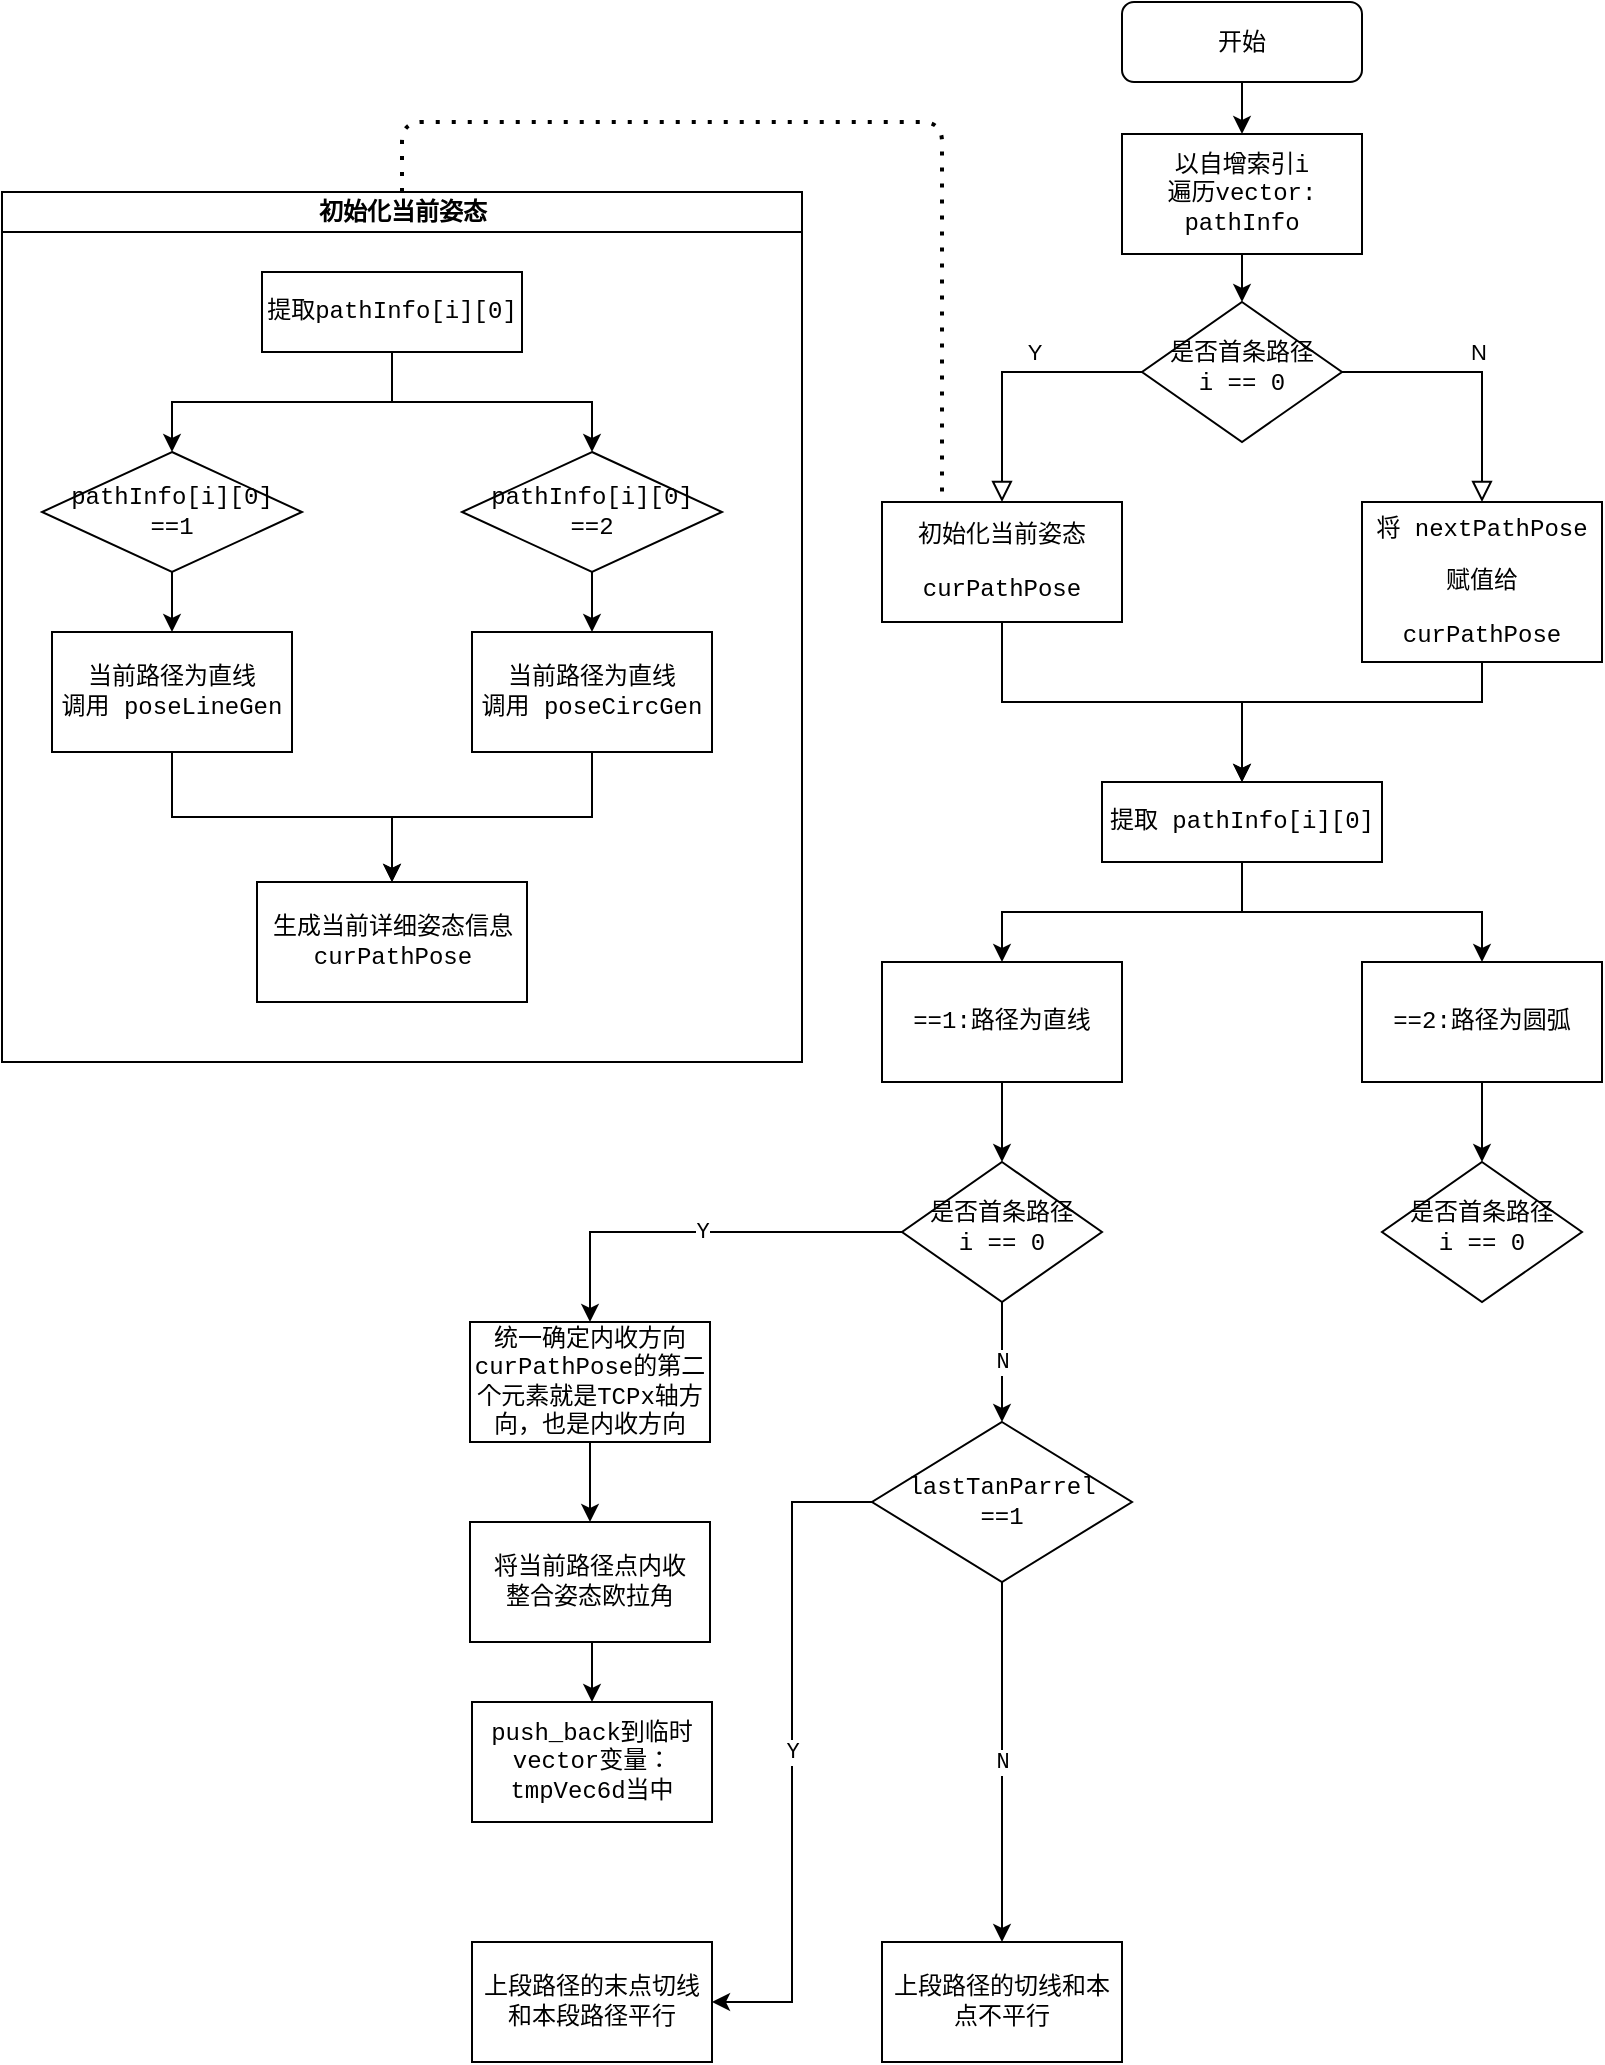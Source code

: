 <mxfile version="13.6.3" type="github">
  <diagram id="C5RBs43oDa-KdzZeNtuy" name="Page-1">
    <mxGraphModel dx="1609" dy="469" grid="1" gridSize="10" guides="1" tooltips="1" connect="1" arrows="1" fold="1" page="1" pageScale="1" pageWidth="827" pageHeight="1169" math="0" shadow="0">
      <root>
        <mxCell id="WIyWlLk6GJQsqaUBKTNV-0" />
        <mxCell id="WIyWlLk6GJQsqaUBKTNV-1" parent="WIyWlLk6GJQsqaUBKTNV-0" />
        <mxCell id="rkQjQ697C5nL5J8eR8qa-7" style="edgeStyle=orthogonalEdgeStyle;rounded=0;orthogonalLoop=1;jettySize=auto;html=1;exitX=0.5;exitY=1;exitDx=0;exitDy=0;entryX=0.5;entryY=0;entryDx=0;entryDy=0;" edge="1" parent="WIyWlLk6GJQsqaUBKTNV-1" source="WIyWlLk6GJQsqaUBKTNV-3" target="rkQjQ697C5nL5J8eR8qa-6">
          <mxGeometry relative="1" as="geometry" />
        </mxCell>
        <mxCell id="WIyWlLk6GJQsqaUBKTNV-3" value="开始" style="rounded=1;whiteSpace=wrap;html=1;fontSize=12;glass=0;strokeWidth=1;shadow=0;" parent="WIyWlLk6GJQsqaUBKTNV-1" vertex="1">
          <mxGeometry x="220" y="10" width="120" height="40" as="geometry" />
        </mxCell>
        <mxCell id="WIyWlLk6GJQsqaUBKTNV-4" value="Y" style="rounded=0;html=1;jettySize=auto;orthogonalLoop=1;fontSize=11;endArrow=block;endFill=0;endSize=8;strokeWidth=1;shadow=0;labelBackgroundColor=none;edgeStyle=orthogonalEdgeStyle;entryX=0.5;entryY=0;entryDx=0;entryDy=0;" parent="WIyWlLk6GJQsqaUBKTNV-1" source="WIyWlLk6GJQsqaUBKTNV-6" target="rkQjQ697C5nL5J8eR8qa-0" edge="1">
          <mxGeometry x="-0.2" y="-10" relative="1" as="geometry">
            <mxPoint as="offset" />
            <mxPoint x="180" y="160" as="targetPoint" />
          </mxGeometry>
        </mxCell>
        <mxCell id="WIyWlLk6GJQsqaUBKTNV-5" value="N" style="edgeStyle=orthogonalEdgeStyle;rounded=0;html=1;jettySize=auto;orthogonalLoop=1;fontSize=11;endArrow=block;endFill=0;endSize=8;strokeWidth=1;shadow=0;labelBackgroundColor=none;entryX=0.5;entryY=0;entryDx=0;entryDy=0;" parent="WIyWlLk6GJQsqaUBKTNV-1" source="WIyWlLk6GJQsqaUBKTNV-6" target="rkQjQ697C5nL5J8eR8qa-26" edge="1">
          <mxGeometry y="10" relative="1" as="geometry">
            <mxPoint as="offset" />
            <mxPoint x="410" y="200" as="targetPoint" />
          </mxGeometry>
        </mxCell>
        <mxCell id="WIyWlLk6GJQsqaUBKTNV-6" value="是否首条路径&lt;br&gt;i == 0" style="rhombus;whiteSpace=wrap;html=1;shadow=0;fontFamily=Courier New;fontSize=12;align=center;strokeWidth=1;spacing=6;spacingTop=-4;" parent="WIyWlLk6GJQsqaUBKTNV-1" vertex="1">
          <mxGeometry x="230" y="160" width="100" height="70" as="geometry" />
        </mxCell>
        <mxCell id="rkQjQ697C5nL5J8eR8qa-28" style="edgeStyle=orthogonalEdgeStyle;rounded=0;orthogonalLoop=1;jettySize=auto;html=1;exitX=0.5;exitY=1;exitDx=0;exitDy=0;entryX=0.5;entryY=0;entryDx=0;entryDy=0;fontFamily=Courier New;" edge="1" parent="WIyWlLk6GJQsqaUBKTNV-1" source="rkQjQ697C5nL5J8eR8qa-0" target="rkQjQ697C5nL5J8eR8qa-30">
          <mxGeometry relative="1" as="geometry">
            <mxPoint x="280" y="400" as="targetPoint" />
          </mxGeometry>
        </mxCell>
        <mxCell id="rkQjQ697C5nL5J8eR8qa-0" value="&lt;p&gt;初始化当前姿态&lt;/p&gt;&lt;p&gt;curPathPose&lt;/p&gt;" style="rounded=0;whiteSpace=wrap;html=1;fontFamily=Courier New;" vertex="1" parent="WIyWlLk6GJQsqaUBKTNV-1">
          <mxGeometry x="100" y="260" width="120" height="60" as="geometry" />
        </mxCell>
        <mxCell id="rkQjQ697C5nL5J8eR8qa-1" value="初始化当前姿态" style="swimlane;html=1;startSize=20;horizontal=1;containerType=tree;" vertex="1" parent="WIyWlLk6GJQsqaUBKTNV-1">
          <mxGeometry x="-340" y="105" width="400" height="435" as="geometry">
            <mxRectangle x="-340" y="100" width="120" height="20" as="alternateBounds" />
          </mxGeometry>
        </mxCell>
        <mxCell id="rkQjQ697C5nL5J8eR8qa-11" style="edgeStyle=orthogonalEdgeStyle;rounded=0;orthogonalLoop=1;jettySize=auto;html=1;entryX=0.5;entryY=0;entryDx=0;entryDy=0;fontFamily=Courier New;exitX=0.5;exitY=1;exitDx=0;exitDy=0;" edge="1" parent="rkQjQ697C5nL5J8eR8qa-1" source="rkQjQ697C5nL5J8eR8qa-3" target="rkQjQ697C5nL5J8eR8qa-9">
          <mxGeometry relative="1" as="geometry">
            <mxPoint x="195" y="120" as="sourcePoint" />
          </mxGeometry>
        </mxCell>
        <mxCell id="rkQjQ697C5nL5J8eR8qa-12" style="edgeStyle=orthogonalEdgeStyle;rounded=0;orthogonalLoop=1;jettySize=auto;html=1;exitX=0.5;exitY=1;exitDx=0;exitDy=0;entryX=0.5;entryY=0;entryDx=0;entryDy=0;fontFamily=Courier New;" edge="1" parent="rkQjQ697C5nL5J8eR8qa-1" source="rkQjQ697C5nL5J8eR8qa-3" target="rkQjQ697C5nL5J8eR8qa-10">
          <mxGeometry relative="1" as="geometry" />
        </mxCell>
        <mxCell id="rkQjQ697C5nL5J8eR8qa-3" value="提取pathInfo[i][0]" style="whiteSpace=wrap;html=1;treeFolding=1;treeMoving=1;newEdgeStyle={&quot;edgeStyle&quot;:&quot;elbowEdgeStyle&quot;,&quot;startArrow&quot;:&quot;none&quot;,&quot;endArrow&quot;:&quot;none&quot;};fontFamily=Courier New;" vertex="1" parent="rkQjQ697C5nL5J8eR8qa-1">
          <mxGeometry x="130" y="40" width="130" height="40" as="geometry" />
        </mxCell>
        <mxCell id="rkQjQ697C5nL5J8eR8qa-9" value="pathInfo[i][0]&lt;br&gt;==1" style="rhombus;whiteSpace=wrap;html=1;fontFamily=Courier New;" vertex="1" parent="rkQjQ697C5nL5J8eR8qa-1">
          <mxGeometry x="20" y="130" width="130" height="60" as="geometry" />
        </mxCell>
        <mxCell id="rkQjQ697C5nL5J8eR8qa-22" style="edgeStyle=orthogonalEdgeStyle;rounded=0;orthogonalLoop=1;jettySize=auto;html=1;exitX=0.5;exitY=1;exitDx=0;exitDy=0;entryX=0.5;entryY=0;entryDx=0;entryDy=0;fontFamily=Courier New;" edge="1" parent="rkQjQ697C5nL5J8eR8qa-1" source="rkQjQ697C5nL5J8eR8qa-10" target="rkQjQ697C5nL5J8eR8qa-15">
          <mxGeometry relative="1" as="geometry" />
        </mxCell>
        <mxCell id="rkQjQ697C5nL5J8eR8qa-10" value="pathInfo[i][0]&lt;br&gt;==2" style="rhombus;whiteSpace=wrap;html=1;fontFamily=Courier New;" vertex="1" parent="rkQjQ697C5nL5J8eR8qa-1">
          <mxGeometry x="230" y="130" width="130" height="60" as="geometry" />
        </mxCell>
        <mxCell id="rkQjQ697C5nL5J8eR8qa-24" style="edgeStyle=orthogonalEdgeStyle;rounded=0;orthogonalLoop=1;jettySize=auto;html=1;exitX=0.5;exitY=1;exitDx=0;exitDy=0;entryX=0.5;entryY=0;entryDx=0;entryDy=0;fontFamily=Courier New;" edge="1" parent="rkQjQ697C5nL5J8eR8qa-1" source="rkQjQ697C5nL5J8eR8qa-14" target="rkQjQ697C5nL5J8eR8qa-23">
          <mxGeometry relative="1" as="geometry" />
        </mxCell>
        <mxCell id="rkQjQ697C5nL5J8eR8qa-14" value="当前路径为直线&lt;br&gt;调用 poseLineGen" style="rounded=0;whiteSpace=wrap;html=1;fontFamily=Courier New;" vertex="1" parent="rkQjQ697C5nL5J8eR8qa-1">
          <mxGeometry x="25" y="220" width="120" height="60" as="geometry" />
        </mxCell>
        <mxCell id="rkQjQ697C5nL5J8eR8qa-13" style="edgeStyle=orthogonalEdgeStyle;rounded=0;orthogonalLoop=1;jettySize=auto;html=1;exitX=0.5;exitY=1;exitDx=0;exitDy=0;fontFamily=Courier New;" edge="1" parent="rkQjQ697C5nL5J8eR8qa-1" source="rkQjQ697C5nL5J8eR8qa-9" target="rkQjQ697C5nL5J8eR8qa-14">
          <mxGeometry relative="1" as="geometry">
            <mxPoint x="85" y="220" as="targetPoint" />
          </mxGeometry>
        </mxCell>
        <mxCell id="rkQjQ697C5nL5J8eR8qa-25" style="edgeStyle=orthogonalEdgeStyle;rounded=0;orthogonalLoop=1;jettySize=auto;html=1;exitX=0.5;exitY=1;exitDx=0;exitDy=0;entryX=0.5;entryY=0;entryDx=0;entryDy=0;fontFamily=Courier New;" edge="1" parent="rkQjQ697C5nL5J8eR8qa-1" source="rkQjQ697C5nL5J8eR8qa-15" target="rkQjQ697C5nL5J8eR8qa-23">
          <mxGeometry relative="1" as="geometry" />
        </mxCell>
        <mxCell id="rkQjQ697C5nL5J8eR8qa-15" value="当前路径为直线&lt;br&gt;调用 poseCircGen" style="rounded=0;whiteSpace=wrap;html=1;fontFamily=Courier New;" vertex="1" parent="rkQjQ697C5nL5J8eR8qa-1">
          <mxGeometry x="235" y="220" width="120" height="60" as="geometry" />
        </mxCell>
        <mxCell id="rkQjQ697C5nL5J8eR8qa-23" value="生成当前详细姿态信息&lt;br&gt;curPathPose" style="rounded=0;whiteSpace=wrap;html=1;fontFamily=Courier New;" vertex="1" parent="rkQjQ697C5nL5J8eR8qa-1">
          <mxGeometry x="127.5" y="345" width="135" height="60" as="geometry" />
        </mxCell>
        <mxCell id="rkQjQ697C5nL5J8eR8qa-5" value="" style="endArrow=none;dashed=1;html=1;dashPattern=1 3;strokeWidth=2;entryX=0.25;entryY=0;entryDx=0;entryDy=0;exitX=0.5;exitY=0;exitDx=0;exitDy=0;edgeStyle=orthogonalEdgeStyle;" edge="1" parent="WIyWlLk6GJQsqaUBKTNV-1" source="rkQjQ697C5nL5J8eR8qa-1" target="rkQjQ697C5nL5J8eR8qa-0">
          <mxGeometry width="50" height="50" relative="1" as="geometry">
            <mxPoint x="20" y="260" as="sourcePoint" />
            <mxPoint x="70" y="210" as="targetPoint" />
            <Array as="points">
              <mxPoint x="-140" y="70" />
              <mxPoint x="130" y="70" />
            </Array>
          </mxGeometry>
        </mxCell>
        <mxCell id="rkQjQ697C5nL5J8eR8qa-8" style="edgeStyle=orthogonalEdgeStyle;rounded=0;orthogonalLoop=1;jettySize=auto;html=1;exitX=0.5;exitY=1;exitDx=0;exitDy=0;entryX=0.5;entryY=0;entryDx=0;entryDy=0;" edge="1" parent="WIyWlLk6GJQsqaUBKTNV-1" source="rkQjQ697C5nL5J8eR8qa-6" target="WIyWlLk6GJQsqaUBKTNV-6">
          <mxGeometry relative="1" as="geometry" />
        </mxCell>
        <mxCell id="rkQjQ697C5nL5J8eR8qa-6" value="以自增索引i&lt;br&gt;遍历vector: pathInfo" style="rounded=0;whiteSpace=wrap;html=1;fontFamily=Courier New;" vertex="1" parent="WIyWlLk6GJQsqaUBKTNV-1">
          <mxGeometry x="220" y="76" width="120" height="60" as="geometry" />
        </mxCell>
        <mxCell id="rkQjQ697C5nL5J8eR8qa-29" style="edgeStyle=orthogonalEdgeStyle;rounded=0;orthogonalLoop=1;jettySize=auto;html=1;exitX=0.5;exitY=1;exitDx=0;exitDy=0;entryX=0.5;entryY=0;entryDx=0;entryDy=0;fontFamily=Courier New;" edge="1" parent="WIyWlLk6GJQsqaUBKTNV-1" source="rkQjQ697C5nL5J8eR8qa-26" target="rkQjQ697C5nL5J8eR8qa-30">
          <mxGeometry relative="1" as="geometry">
            <mxPoint x="280" y="400" as="targetPoint" />
            <Array as="points">
              <mxPoint x="400" y="360" />
              <mxPoint x="280" y="360" />
            </Array>
          </mxGeometry>
        </mxCell>
        <mxCell id="rkQjQ697C5nL5J8eR8qa-26" value="&lt;p&gt;将 nextPathPose&lt;/p&gt;&lt;p&gt;赋值给&lt;/p&gt;&lt;p&gt;curPathPose&lt;/p&gt;" style="rounded=0;whiteSpace=wrap;html=1;fontFamily=Courier New;" vertex="1" parent="WIyWlLk6GJQsqaUBKTNV-1">
          <mxGeometry x="340" y="260" width="120" height="80" as="geometry" />
        </mxCell>
        <mxCell id="rkQjQ697C5nL5J8eR8qa-33" style="edgeStyle=orthogonalEdgeStyle;rounded=0;orthogonalLoop=1;jettySize=auto;html=1;exitX=0.5;exitY=1;exitDx=0;exitDy=0;entryX=0.5;entryY=0;entryDx=0;entryDy=0;fontFamily=Courier New;" edge="1" parent="WIyWlLk6GJQsqaUBKTNV-1" source="rkQjQ697C5nL5J8eR8qa-30" target="rkQjQ697C5nL5J8eR8qa-31">
          <mxGeometry relative="1" as="geometry" />
        </mxCell>
        <mxCell id="rkQjQ697C5nL5J8eR8qa-34" style="edgeStyle=orthogonalEdgeStyle;rounded=0;orthogonalLoop=1;jettySize=auto;html=1;exitX=0.5;exitY=1;exitDx=0;exitDy=0;entryX=0.5;entryY=0;entryDx=0;entryDy=0;fontFamily=Courier New;" edge="1" parent="WIyWlLk6GJQsqaUBKTNV-1" source="rkQjQ697C5nL5J8eR8qa-30" target="rkQjQ697C5nL5J8eR8qa-32">
          <mxGeometry relative="1" as="geometry" />
        </mxCell>
        <mxCell id="rkQjQ697C5nL5J8eR8qa-30" value="提取 pathInfo[i][0]" style="rounded=0;whiteSpace=wrap;html=1;fontFamily=Courier New;" vertex="1" parent="WIyWlLk6GJQsqaUBKTNV-1">
          <mxGeometry x="210" y="400" width="140" height="40" as="geometry" />
        </mxCell>
        <mxCell id="rkQjQ697C5nL5J8eR8qa-37" style="edgeStyle=orthogonalEdgeStyle;rounded=0;orthogonalLoop=1;jettySize=auto;html=1;exitX=0.5;exitY=1;exitDx=0;exitDy=0;entryX=0.5;entryY=0;entryDx=0;entryDy=0;fontFamily=Courier New;" edge="1" parent="WIyWlLk6GJQsqaUBKTNV-1" source="rkQjQ697C5nL5J8eR8qa-31" target="rkQjQ697C5nL5J8eR8qa-35">
          <mxGeometry relative="1" as="geometry" />
        </mxCell>
        <mxCell id="rkQjQ697C5nL5J8eR8qa-31" value="==1:路径为直线" style="rounded=0;whiteSpace=wrap;html=1;fontFamily=Courier New;" vertex="1" parent="WIyWlLk6GJQsqaUBKTNV-1">
          <mxGeometry x="100" y="490" width="120" height="60" as="geometry" />
        </mxCell>
        <mxCell id="rkQjQ697C5nL5J8eR8qa-38" style="edgeStyle=orthogonalEdgeStyle;rounded=0;orthogonalLoop=1;jettySize=auto;html=1;exitX=0.5;exitY=1;exitDx=0;exitDy=0;entryX=0.5;entryY=0;entryDx=0;entryDy=0;fontFamily=Courier New;" edge="1" parent="WIyWlLk6GJQsqaUBKTNV-1" source="rkQjQ697C5nL5J8eR8qa-32" target="rkQjQ697C5nL5J8eR8qa-36">
          <mxGeometry relative="1" as="geometry" />
        </mxCell>
        <mxCell id="rkQjQ697C5nL5J8eR8qa-32" value="==2:路径为圆弧" style="rounded=0;whiteSpace=wrap;html=1;fontFamily=Courier New;" vertex="1" parent="WIyWlLk6GJQsqaUBKTNV-1">
          <mxGeometry x="340" y="490" width="120" height="60" as="geometry" />
        </mxCell>
        <mxCell id="rkQjQ697C5nL5J8eR8qa-42" value="Y" style="edgeStyle=orthogonalEdgeStyle;rounded=0;orthogonalLoop=1;jettySize=auto;html=1;exitX=0;exitY=0.5;exitDx=0;exitDy=0;entryX=0.5;entryY=0;entryDx=0;entryDy=0;fontFamily=Courier New;" edge="1" parent="WIyWlLk6GJQsqaUBKTNV-1" source="rkQjQ697C5nL5J8eR8qa-35" target="rkQjQ697C5nL5J8eR8qa-39">
          <mxGeometry relative="1" as="geometry" />
        </mxCell>
        <mxCell id="rkQjQ697C5nL5J8eR8qa-46" value="N" style="edgeStyle=orthogonalEdgeStyle;rounded=0;orthogonalLoop=1;jettySize=auto;html=1;exitX=0.5;exitY=1;exitDx=0;exitDy=0;entryX=0.5;entryY=0;entryDx=0;entryDy=0;fontFamily=Courier New;" edge="1" parent="WIyWlLk6GJQsqaUBKTNV-1" source="rkQjQ697C5nL5J8eR8qa-35" target="rkQjQ697C5nL5J8eR8qa-47">
          <mxGeometry relative="1" as="geometry">
            <mxPoint x="160" y="720" as="targetPoint" />
          </mxGeometry>
        </mxCell>
        <mxCell id="rkQjQ697C5nL5J8eR8qa-35" value="是否首条路径&lt;br&gt;i == 0" style="rhombus;whiteSpace=wrap;html=1;shadow=0;fontFamily=Courier New;fontSize=12;align=center;strokeWidth=1;spacing=6;spacingTop=-4;" vertex="1" parent="WIyWlLk6GJQsqaUBKTNV-1">
          <mxGeometry x="110" y="590" width="100" height="70" as="geometry" />
        </mxCell>
        <mxCell id="rkQjQ697C5nL5J8eR8qa-36" value="是否首条路径&lt;br&gt;i == 0" style="rhombus;whiteSpace=wrap;html=1;shadow=0;fontFamily=Courier New;fontSize=12;align=center;strokeWidth=1;spacing=6;spacingTop=-4;" vertex="1" parent="WIyWlLk6GJQsqaUBKTNV-1">
          <mxGeometry x="350" y="590" width="100" height="70" as="geometry" />
        </mxCell>
        <mxCell id="rkQjQ697C5nL5J8eR8qa-43" style="edgeStyle=orthogonalEdgeStyle;rounded=0;orthogonalLoop=1;jettySize=auto;html=1;exitX=0.5;exitY=1;exitDx=0;exitDy=0;entryX=0.5;entryY=0;entryDx=0;entryDy=0;fontFamily=Courier New;" edge="1" parent="WIyWlLk6GJQsqaUBKTNV-1" source="rkQjQ697C5nL5J8eR8qa-39" target="rkQjQ697C5nL5J8eR8qa-40">
          <mxGeometry relative="1" as="geometry" />
        </mxCell>
        <mxCell id="rkQjQ697C5nL5J8eR8qa-39" value="统一确定内收方向&lt;br&gt;curPathPose的第二个元素就是TCPx轴方向，也是内收方向" style="rounded=0;whiteSpace=wrap;html=1;fontFamily=Courier New;" vertex="1" parent="WIyWlLk6GJQsqaUBKTNV-1">
          <mxGeometry x="-106" y="670" width="120" height="60" as="geometry" />
        </mxCell>
        <mxCell id="rkQjQ697C5nL5J8eR8qa-44" style="edgeStyle=orthogonalEdgeStyle;rounded=0;orthogonalLoop=1;jettySize=auto;html=1;exitX=0.5;exitY=1;exitDx=0;exitDy=0;entryX=0.5;entryY=0;entryDx=0;entryDy=0;fontFamily=Courier New;" edge="1" parent="WIyWlLk6GJQsqaUBKTNV-1" source="rkQjQ697C5nL5J8eR8qa-40" target="rkQjQ697C5nL5J8eR8qa-41">
          <mxGeometry relative="1" as="geometry" />
        </mxCell>
        <mxCell id="rkQjQ697C5nL5J8eR8qa-40" value="将当前路径点内收&lt;br&gt;整合姿态欧拉角" style="rounded=0;whiteSpace=wrap;html=1;fontFamily=Courier New;" vertex="1" parent="WIyWlLk6GJQsqaUBKTNV-1">
          <mxGeometry x="-106" y="770" width="120" height="60" as="geometry" />
        </mxCell>
        <mxCell id="rkQjQ697C5nL5J8eR8qa-41" value="push_back到临时vector变量：tmpVec6d当中" style="rounded=0;whiteSpace=wrap;html=1;fontFamily=Courier New;" vertex="1" parent="WIyWlLk6GJQsqaUBKTNV-1">
          <mxGeometry x="-105" y="860" width="120" height="60" as="geometry" />
        </mxCell>
        <mxCell id="rkQjQ697C5nL5J8eR8qa-49" value="Y" style="edgeStyle=orthogonalEdgeStyle;rounded=0;orthogonalLoop=1;jettySize=auto;html=1;exitX=0;exitY=0.5;exitDx=0;exitDy=0;entryX=1;entryY=0.5;entryDx=0;entryDy=0;fontFamily=Courier New;" edge="1" parent="WIyWlLk6GJQsqaUBKTNV-1" source="rkQjQ697C5nL5J8eR8qa-47" target="rkQjQ697C5nL5J8eR8qa-48">
          <mxGeometry relative="1" as="geometry" />
        </mxCell>
        <mxCell id="rkQjQ697C5nL5J8eR8qa-51" value="N" style="edgeStyle=orthogonalEdgeStyle;rounded=0;orthogonalLoop=1;jettySize=auto;html=1;exitX=0.5;exitY=1;exitDx=0;exitDy=0;entryX=0.5;entryY=0;entryDx=0;entryDy=0;fontFamily=Courier New;" edge="1" parent="WIyWlLk6GJQsqaUBKTNV-1" source="rkQjQ697C5nL5J8eR8qa-47" target="rkQjQ697C5nL5J8eR8qa-50">
          <mxGeometry relative="1" as="geometry" />
        </mxCell>
        <mxCell id="rkQjQ697C5nL5J8eR8qa-47" value="lastTanParrel&lt;br&gt;==1" style="rhombus;whiteSpace=wrap;html=1;fontFamily=Courier New;" vertex="1" parent="WIyWlLk6GJQsqaUBKTNV-1">
          <mxGeometry x="95" y="720" width="130" height="80" as="geometry" />
        </mxCell>
        <mxCell id="rkQjQ697C5nL5J8eR8qa-48" value="上段路径的末点切线和本段路径平行" style="rounded=0;whiteSpace=wrap;html=1;fontFamily=Courier New;" vertex="1" parent="WIyWlLk6GJQsqaUBKTNV-1">
          <mxGeometry x="-105" y="980" width="120" height="60" as="geometry" />
        </mxCell>
        <mxCell id="rkQjQ697C5nL5J8eR8qa-50" value="上段路径的切线和本点不平行" style="rounded=0;whiteSpace=wrap;html=1;fontFamily=Courier New;" vertex="1" parent="WIyWlLk6GJQsqaUBKTNV-1">
          <mxGeometry x="100" y="980" width="120" height="60" as="geometry" />
        </mxCell>
      </root>
    </mxGraphModel>
  </diagram>
</mxfile>
